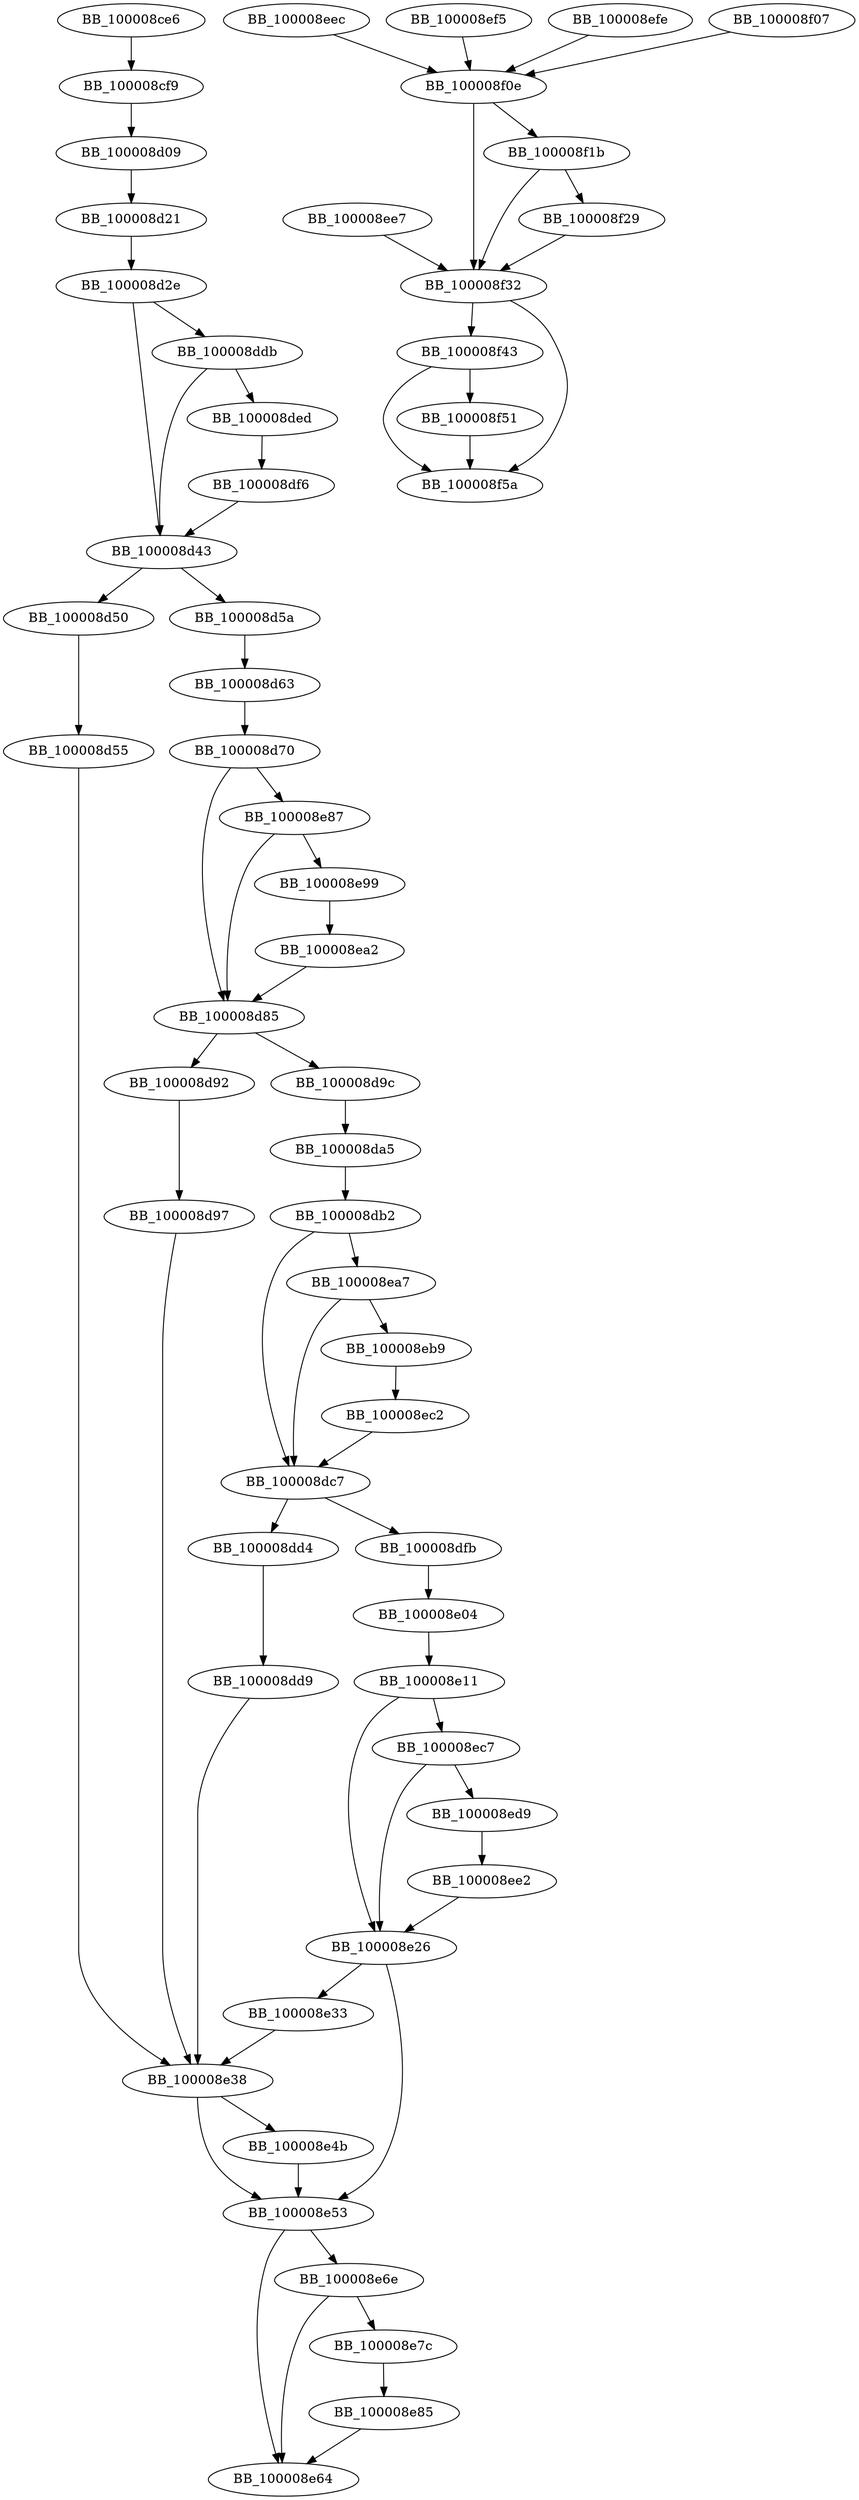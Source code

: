 DiGraph __ZN8HandlePP11getClientIDEv{
BB_100008ce6->BB_100008cf9
BB_100008cf9->BB_100008d09
BB_100008d09->BB_100008d21
BB_100008d21->BB_100008d2e
BB_100008d2e->BB_100008d43
BB_100008d2e->BB_100008ddb
BB_100008d43->BB_100008d50
BB_100008d43->BB_100008d5a
BB_100008d50->BB_100008d55
BB_100008d55->BB_100008e38
BB_100008d5a->BB_100008d63
BB_100008d63->BB_100008d70
BB_100008d70->BB_100008d85
BB_100008d70->BB_100008e87
BB_100008d85->BB_100008d92
BB_100008d85->BB_100008d9c
BB_100008d92->BB_100008d97
BB_100008d97->BB_100008e38
BB_100008d9c->BB_100008da5
BB_100008da5->BB_100008db2
BB_100008db2->BB_100008dc7
BB_100008db2->BB_100008ea7
BB_100008dc7->BB_100008dd4
BB_100008dc7->BB_100008dfb
BB_100008dd4->BB_100008dd9
BB_100008dd9->BB_100008e38
BB_100008ddb->BB_100008d43
BB_100008ddb->BB_100008ded
BB_100008ded->BB_100008df6
BB_100008df6->BB_100008d43
BB_100008dfb->BB_100008e04
BB_100008e04->BB_100008e11
BB_100008e11->BB_100008e26
BB_100008e11->BB_100008ec7
BB_100008e26->BB_100008e33
BB_100008e26->BB_100008e53
BB_100008e33->BB_100008e38
BB_100008e38->BB_100008e4b
BB_100008e38->BB_100008e53
BB_100008e4b->BB_100008e53
BB_100008e53->BB_100008e64
BB_100008e53->BB_100008e6e
BB_100008e6e->BB_100008e64
BB_100008e6e->BB_100008e7c
BB_100008e7c->BB_100008e85
BB_100008e85->BB_100008e64
BB_100008e87->BB_100008d85
BB_100008e87->BB_100008e99
BB_100008e99->BB_100008ea2
BB_100008ea2->BB_100008d85
BB_100008ea7->BB_100008dc7
BB_100008ea7->BB_100008eb9
BB_100008eb9->BB_100008ec2
BB_100008ec2->BB_100008dc7
BB_100008ec7->BB_100008e26
BB_100008ec7->BB_100008ed9
BB_100008ed9->BB_100008ee2
BB_100008ee2->BB_100008e26
BB_100008ee7->BB_100008f32
BB_100008eec->BB_100008f0e
BB_100008ef5->BB_100008f0e
BB_100008efe->BB_100008f0e
BB_100008f07->BB_100008f0e
BB_100008f0e->BB_100008f1b
BB_100008f0e->BB_100008f32
BB_100008f1b->BB_100008f29
BB_100008f1b->BB_100008f32
BB_100008f29->BB_100008f32
BB_100008f32->BB_100008f43
BB_100008f32->BB_100008f5a
BB_100008f43->BB_100008f51
BB_100008f43->BB_100008f5a
BB_100008f51->BB_100008f5a
}
